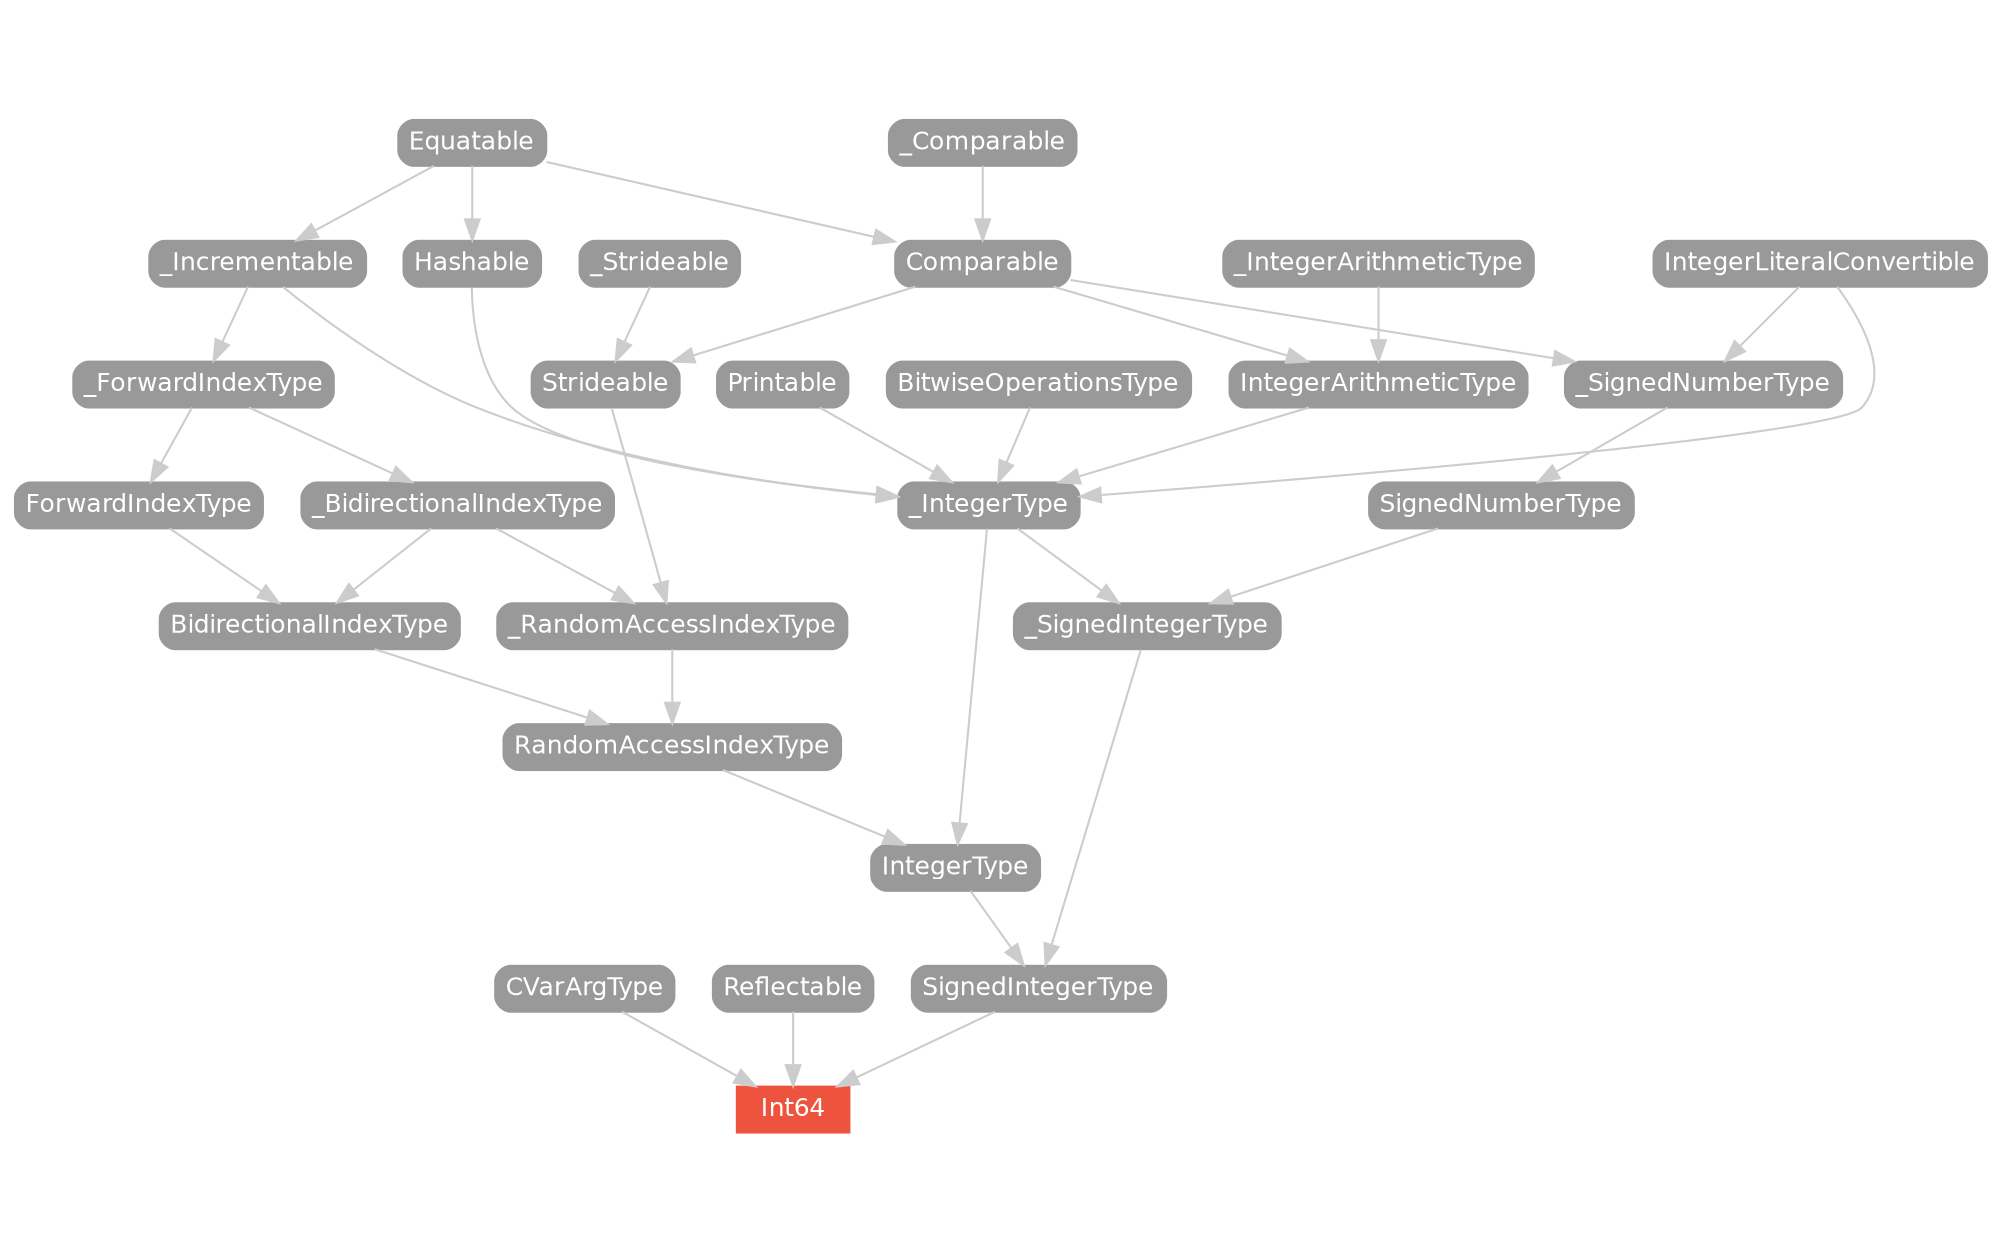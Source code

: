 strict digraph "Int64 - Type Hierarchy - SwiftDoc.cn" {
    pad="0.1,0.8"
    node [shape=box, style="filled,rounded", color="#999999", fillcolor="#999999", fontcolor=white, fontname=Helvetica, fontnames="Helvetica,sansserif", fontsize=12, margin="0.07,0.05", height="0.3"]
    edge [color="#cccccc"]
    "BidirectionalIndexType" [URL="/protocol/BidirectionalIndexType/hierarchy/"]
    "BitwiseOperationsType" [URL="/protocol/BitwiseOperationsType/hierarchy/"]
    "CVarArgType" [URL="/protocol/CVarArgType/hierarchy/"]
    "Comparable" [URL="/protocol/Comparable/hierarchy/"]
    "Equatable" [URL="/protocol/Equatable/hierarchy/"]
    "ForwardIndexType" [URL="/protocol/ForwardIndexType/hierarchy/"]
    "Hashable" [URL="/protocol/Hashable/hierarchy/"]
    "Int64" [URL="/type/Int64/", style="filled", fillcolor="#ee543d", color="#ee543d"]
    "IntegerArithmeticType" [URL="/protocol/IntegerArithmeticType/hierarchy/"]
    "IntegerLiteralConvertible" [URL="/protocol/IntegerLiteralConvertible/hierarchy/"]
    "IntegerType" [URL="/protocol/IntegerType/hierarchy/"]
    "Printable" [URL="/protocol/Printable/hierarchy/"]
    "RandomAccessIndexType" [URL="/protocol/RandomAccessIndexType/hierarchy/"]
    "Reflectable" [URL="/protocol/Reflectable/hierarchy/"]
    "SignedIntegerType" [URL="/protocol/SignedIntegerType/hierarchy/"]
    "SignedNumberType" [URL="/protocol/SignedNumberType/hierarchy/"]
    "Strideable" [URL="/protocol/Strideable/hierarchy/"]
    "_BidirectionalIndexType" [URL="/protocol/_BidirectionalIndexType/hierarchy/"]
    "_Comparable" [URL="/protocol/_Comparable/hierarchy/"]
    "_ForwardIndexType" [URL="/protocol/_ForwardIndexType/hierarchy/"]
    "_Incrementable" [URL="/protocol/_Incrementable/hierarchy/"]
    "_IntegerArithmeticType" [URL="/protocol/_IntegerArithmeticType/hierarchy/"]
    "_IntegerType" [URL="/protocol/_IntegerType/hierarchy/"]
    "_RandomAccessIndexType" [URL="/protocol/_RandomAccessIndexType/hierarchy/"]
    "_SignedIntegerType" [URL="/protocol/_SignedIntegerType/hierarchy/"]
    "_SignedNumberType" [URL="/protocol/_SignedNumberType/hierarchy/"]
    "_Strideable" [URL="/protocol/_Strideable/hierarchy/"]    "SignedIntegerType" -> "Int64"
    "Reflectable" -> "Int64"
    "CVarArgType" -> "Int64"
    "_SignedIntegerType" -> "SignedIntegerType"
    "IntegerType" -> "SignedIntegerType"
    "_IntegerType" -> "_SignedIntegerType"
    "SignedNumberType" -> "_SignedIntegerType"
    "IntegerLiteralConvertible" -> "_IntegerType"
    "Printable" -> "_IntegerType"
    "Hashable" -> "_IntegerType"
    "IntegerArithmeticType" -> "_IntegerType"
    "BitwiseOperationsType" -> "_IntegerType"
    "_Incrementable" -> "_IntegerType"
    "Equatable" -> "Hashable"
    "_IntegerArithmeticType" -> "IntegerArithmeticType"
    "Comparable" -> "IntegerArithmeticType"
    "_Comparable" -> "Comparable"
    "Equatable" -> "Comparable"
    "Equatable" -> "_Incrementable"
    "_SignedNumberType" -> "SignedNumberType"
    "Comparable" -> "_SignedNumberType"
    "IntegerLiteralConvertible" -> "_SignedNumberType"
    "_Comparable" -> "Comparable"
    "Equatable" -> "Comparable"
    "_IntegerType" -> "IntegerType"
    "RandomAccessIndexType" -> "IntegerType"
    "IntegerLiteralConvertible" -> "_IntegerType"
    "Printable" -> "_IntegerType"
    "Hashable" -> "_IntegerType"
    "IntegerArithmeticType" -> "_IntegerType"
    "BitwiseOperationsType" -> "_IntegerType"
    "_Incrementable" -> "_IntegerType"
    "Equatable" -> "Hashable"
    "_IntegerArithmeticType" -> "IntegerArithmeticType"
    "Comparable" -> "IntegerArithmeticType"
    "_Comparable" -> "Comparable"
    "Equatable" -> "Comparable"
    "Equatable" -> "_Incrementable"
    "BidirectionalIndexType" -> "RandomAccessIndexType"
    "_RandomAccessIndexType" -> "RandomAccessIndexType"
    "ForwardIndexType" -> "BidirectionalIndexType"
    "_BidirectionalIndexType" -> "BidirectionalIndexType"
    "_ForwardIndexType" -> "ForwardIndexType"
    "_Incrementable" -> "_ForwardIndexType"
    "Equatable" -> "_Incrementable"
    "_ForwardIndexType" -> "_BidirectionalIndexType"
    "_Incrementable" -> "_ForwardIndexType"
    "Equatable" -> "_Incrementable"
    "_BidirectionalIndexType" -> "_RandomAccessIndexType"
    "Strideable" -> "_RandomAccessIndexType"
    "_ForwardIndexType" -> "_BidirectionalIndexType"
    "_Incrementable" -> "_ForwardIndexType"
    "Equatable" -> "_Incrementable"
    "Comparable" -> "Strideable"
    "_Strideable" -> "Strideable"
    "_Comparable" -> "Comparable"
    "Equatable" -> "Comparable"
    subgraph Types {
        rank = max; "Int64";
    }
}